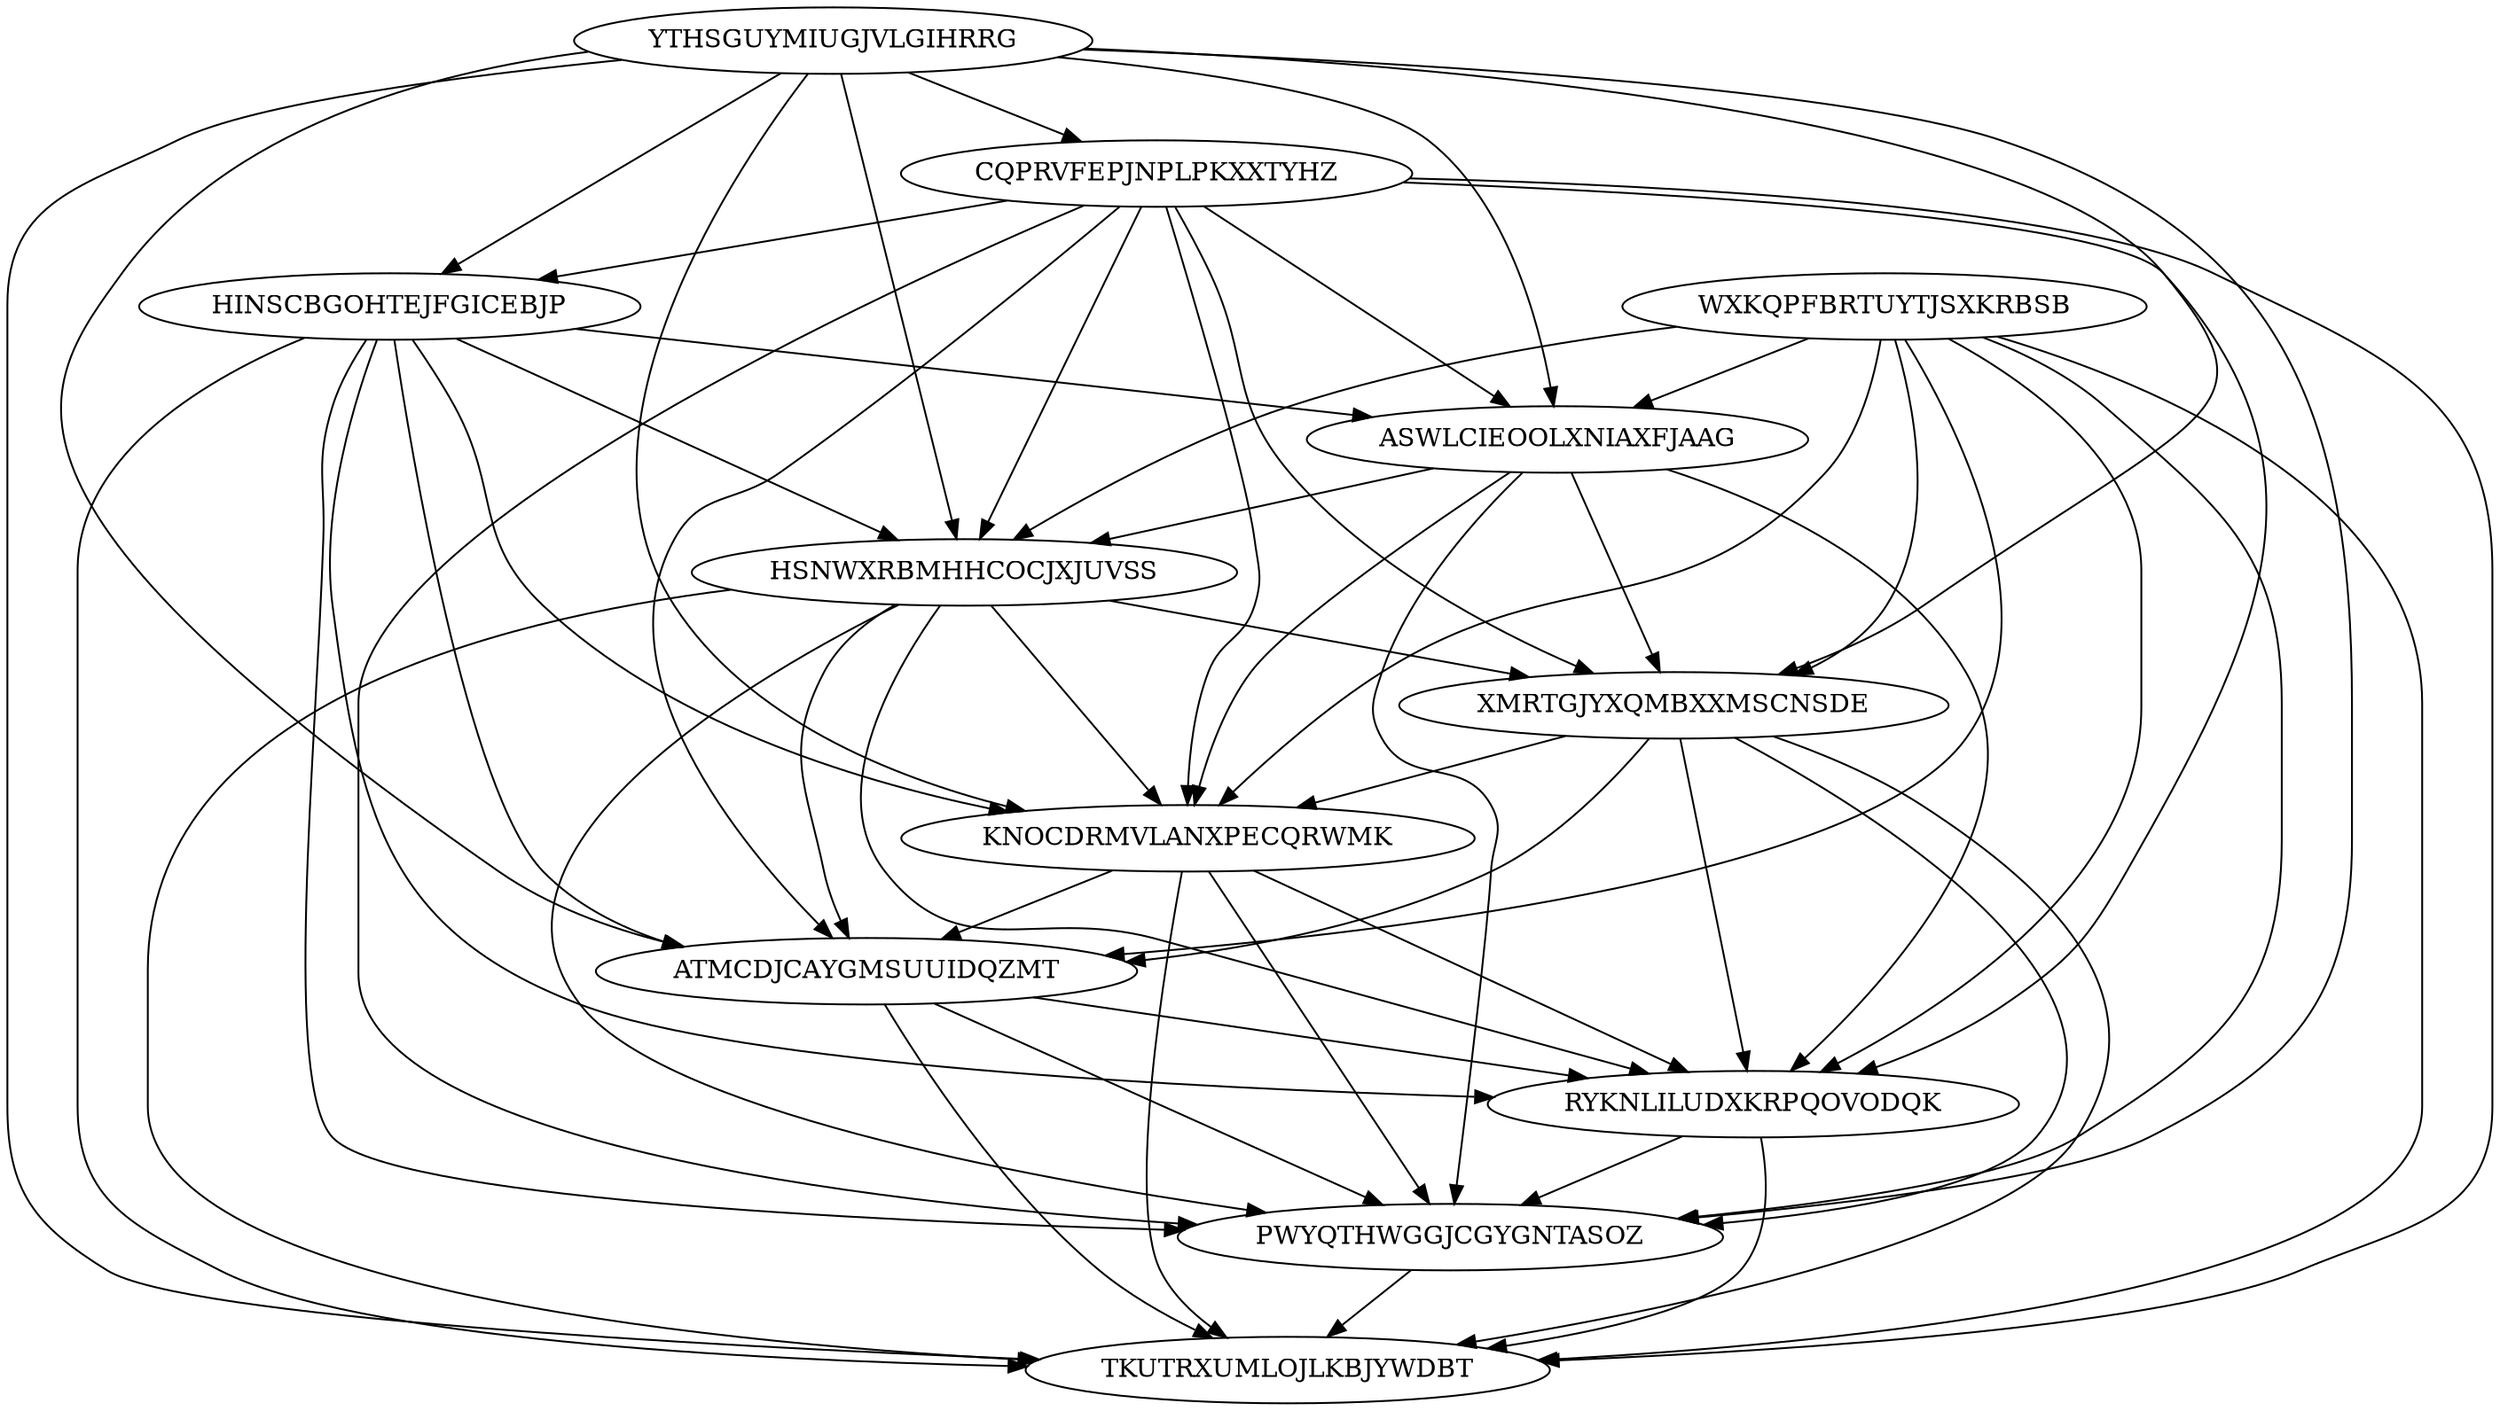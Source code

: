 digraph N12M59 {
	YTHSGUYMIUGJVLGIHRRG	[Weight=15];
	CQPRVFEPJNPLPKXXTYHZ	[Weight=12];
	WXKQPFBRTUYTJSXKRBSB	[Weight=16];
	HINSCBGOHTEJFGICEBJP	[Weight=13];
	ASWLCIEOOLXNIAXFJAAG	[Weight=13];
	HSNWXRBMHHCOCJXJUVSS	[Weight=15];
	XMRTGJYXQMBXXMSCNSDE	[Weight=17];
	KNOCDRMVLANXPECQRWMK	[Weight=15];
	ATMCDJCAYGMSUUIDQZMT	[Weight=11];
	RYKNLILUDXKRPQOVODQK	[Weight=19];
	PWYQTHWGGJCGYGNTASOZ	[Weight=12];
	TKUTRXUMLOJLKBJYWDBT	[Weight=13];
	WXKQPFBRTUYTJSXKRBSB -> XMRTGJYXQMBXXMSCNSDE [Weight=16];
	YTHSGUYMIUGJVLGIHRRG -> PWYQTHWGGJCGYGNTASOZ [Weight=19];
	HINSCBGOHTEJFGICEBJP -> ATMCDJCAYGMSUUIDQZMT [Weight=17];
	CQPRVFEPJNPLPKXXTYHZ -> XMRTGJYXQMBXXMSCNSDE [Weight=17];
	YTHSGUYMIUGJVLGIHRRG -> XMRTGJYXQMBXXMSCNSDE [Weight=13];
	CQPRVFEPJNPLPKXXTYHZ -> KNOCDRMVLANXPECQRWMK [Weight=11];
	WXKQPFBRTUYTJSXKRBSB -> RYKNLILUDXKRPQOVODQK [Weight=13];
	CQPRVFEPJNPLPKXXTYHZ -> HSNWXRBMHHCOCJXJUVSS [Weight=17];
	HSNWXRBMHHCOCJXJUVSS -> RYKNLILUDXKRPQOVODQK [Weight=13];
	ASWLCIEOOLXNIAXFJAAG -> HSNWXRBMHHCOCJXJUVSS [Weight=15];
	KNOCDRMVLANXPECQRWMK -> ATMCDJCAYGMSUUIDQZMT [Weight=12];
	KNOCDRMVLANXPECQRWMK -> RYKNLILUDXKRPQOVODQK [Weight=19];
	WXKQPFBRTUYTJSXKRBSB -> KNOCDRMVLANXPECQRWMK [Weight=14];
	RYKNLILUDXKRPQOVODQK -> TKUTRXUMLOJLKBJYWDBT [Weight=16];
	CQPRVFEPJNPLPKXXTYHZ -> HINSCBGOHTEJFGICEBJP [Weight=17];
	PWYQTHWGGJCGYGNTASOZ -> TKUTRXUMLOJLKBJYWDBT [Weight=20];
	XMRTGJYXQMBXXMSCNSDE -> PWYQTHWGGJCGYGNTASOZ [Weight=11];
	CQPRVFEPJNPLPKXXTYHZ -> PWYQTHWGGJCGYGNTASOZ [Weight=17];
	HINSCBGOHTEJFGICEBJP -> KNOCDRMVLANXPECQRWMK [Weight=15];
	RYKNLILUDXKRPQOVODQK -> PWYQTHWGGJCGYGNTASOZ [Weight=16];
	XMRTGJYXQMBXXMSCNSDE -> TKUTRXUMLOJLKBJYWDBT [Weight=18];
	HSNWXRBMHHCOCJXJUVSS -> XMRTGJYXQMBXXMSCNSDE [Weight=12];
	WXKQPFBRTUYTJSXKRBSB -> PWYQTHWGGJCGYGNTASOZ [Weight=17];
	HSNWXRBMHHCOCJXJUVSS -> ATMCDJCAYGMSUUIDQZMT [Weight=13];
	HSNWXRBMHHCOCJXJUVSS -> KNOCDRMVLANXPECQRWMK [Weight=13];
	CQPRVFEPJNPLPKXXTYHZ -> RYKNLILUDXKRPQOVODQK [Weight=15];
	YTHSGUYMIUGJVLGIHRRG -> TKUTRXUMLOJLKBJYWDBT [Weight=13];
	YTHSGUYMIUGJVLGIHRRG -> CQPRVFEPJNPLPKXXTYHZ [Weight=14];
	YTHSGUYMIUGJVLGIHRRG -> ASWLCIEOOLXNIAXFJAAG [Weight=19];
	YTHSGUYMIUGJVLGIHRRG -> HINSCBGOHTEJFGICEBJP [Weight=14];
	ATMCDJCAYGMSUUIDQZMT -> RYKNLILUDXKRPQOVODQK [Weight=15];
	ATMCDJCAYGMSUUIDQZMT -> TKUTRXUMLOJLKBJYWDBT [Weight=20];
	HINSCBGOHTEJFGICEBJP -> ASWLCIEOOLXNIAXFJAAG [Weight=16];
	WXKQPFBRTUYTJSXKRBSB -> ASWLCIEOOLXNIAXFJAAG [Weight=11];
	CQPRVFEPJNPLPKXXTYHZ -> ASWLCIEOOLXNIAXFJAAG [Weight=10];
	ATMCDJCAYGMSUUIDQZMT -> PWYQTHWGGJCGYGNTASOZ [Weight=11];
	HSNWXRBMHHCOCJXJUVSS -> PWYQTHWGGJCGYGNTASOZ [Weight=18];
	WXKQPFBRTUYTJSXKRBSB -> HSNWXRBMHHCOCJXJUVSS [Weight=19];
	CQPRVFEPJNPLPKXXTYHZ -> ATMCDJCAYGMSUUIDQZMT [Weight=10];
	XMRTGJYXQMBXXMSCNSDE -> ATMCDJCAYGMSUUIDQZMT [Weight=20];
	KNOCDRMVLANXPECQRWMK -> PWYQTHWGGJCGYGNTASOZ [Weight=14];
	ASWLCIEOOLXNIAXFJAAG -> XMRTGJYXQMBXXMSCNSDE [Weight=18];
	YTHSGUYMIUGJVLGIHRRG -> ATMCDJCAYGMSUUIDQZMT [Weight=13];
	XMRTGJYXQMBXXMSCNSDE -> KNOCDRMVLANXPECQRWMK [Weight=10];
	WXKQPFBRTUYTJSXKRBSB -> ATMCDJCAYGMSUUIDQZMT [Weight=15];
	WXKQPFBRTUYTJSXKRBSB -> TKUTRXUMLOJLKBJYWDBT [Weight=12];
	HINSCBGOHTEJFGICEBJP -> RYKNLILUDXKRPQOVODQK [Weight=18];
	ASWLCIEOOLXNIAXFJAAG -> KNOCDRMVLANXPECQRWMK [Weight=11];
	HSNWXRBMHHCOCJXJUVSS -> TKUTRXUMLOJLKBJYWDBT [Weight=19];
	XMRTGJYXQMBXXMSCNSDE -> RYKNLILUDXKRPQOVODQK [Weight=14];
	HINSCBGOHTEJFGICEBJP -> HSNWXRBMHHCOCJXJUVSS [Weight=16];
	HINSCBGOHTEJFGICEBJP -> PWYQTHWGGJCGYGNTASOZ [Weight=10];
	YTHSGUYMIUGJVLGIHRRG -> KNOCDRMVLANXPECQRWMK [Weight=18];
	KNOCDRMVLANXPECQRWMK -> TKUTRXUMLOJLKBJYWDBT [Weight=13];
	CQPRVFEPJNPLPKXXTYHZ -> TKUTRXUMLOJLKBJYWDBT [Weight=16];
	ASWLCIEOOLXNIAXFJAAG -> PWYQTHWGGJCGYGNTASOZ [Weight=18];
	ASWLCIEOOLXNIAXFJAAG -> RYKNLILUDXKRPQOVODQK [Weight=15];
	YTHSGUYMIUGJVLGIHRRG -> HSNWXRBMHHCOCJXJUVSS [Weight=15];
	HINSCBGOHTEJFGICEBJP -> TKUTRXUMLOJLKBJYWDBT [Weight=14];
}
